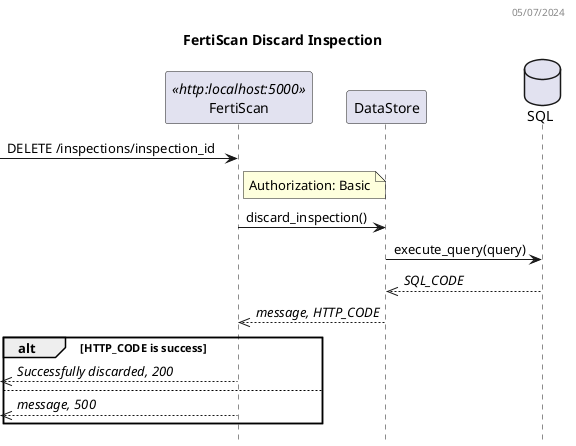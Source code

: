 @startuml FertiScan Sequence Diagram
header 05/07/2024

title FertiScan Discard Inspection
hide empty members
hide footbox

participant FertiScan as BE <<http:localhost:5000>>
participant DataStore as DS
database SQL as DB

-> BE: DELETE /inspections/inspection_id
note right BE
  Authorization: Basic
end note
BE -> DS: discard_inspection() 
DS -> DB: execute_query(query)
DS <<-- DB: //SQL_CODE//
BE <<-- DS: //message, HTTP_CODE//
alt HTTP_CODE is success
  <<-- BE: //Successfully discarded, 200//
else
  <<-- BE: //message, 500//
end

@enduml
